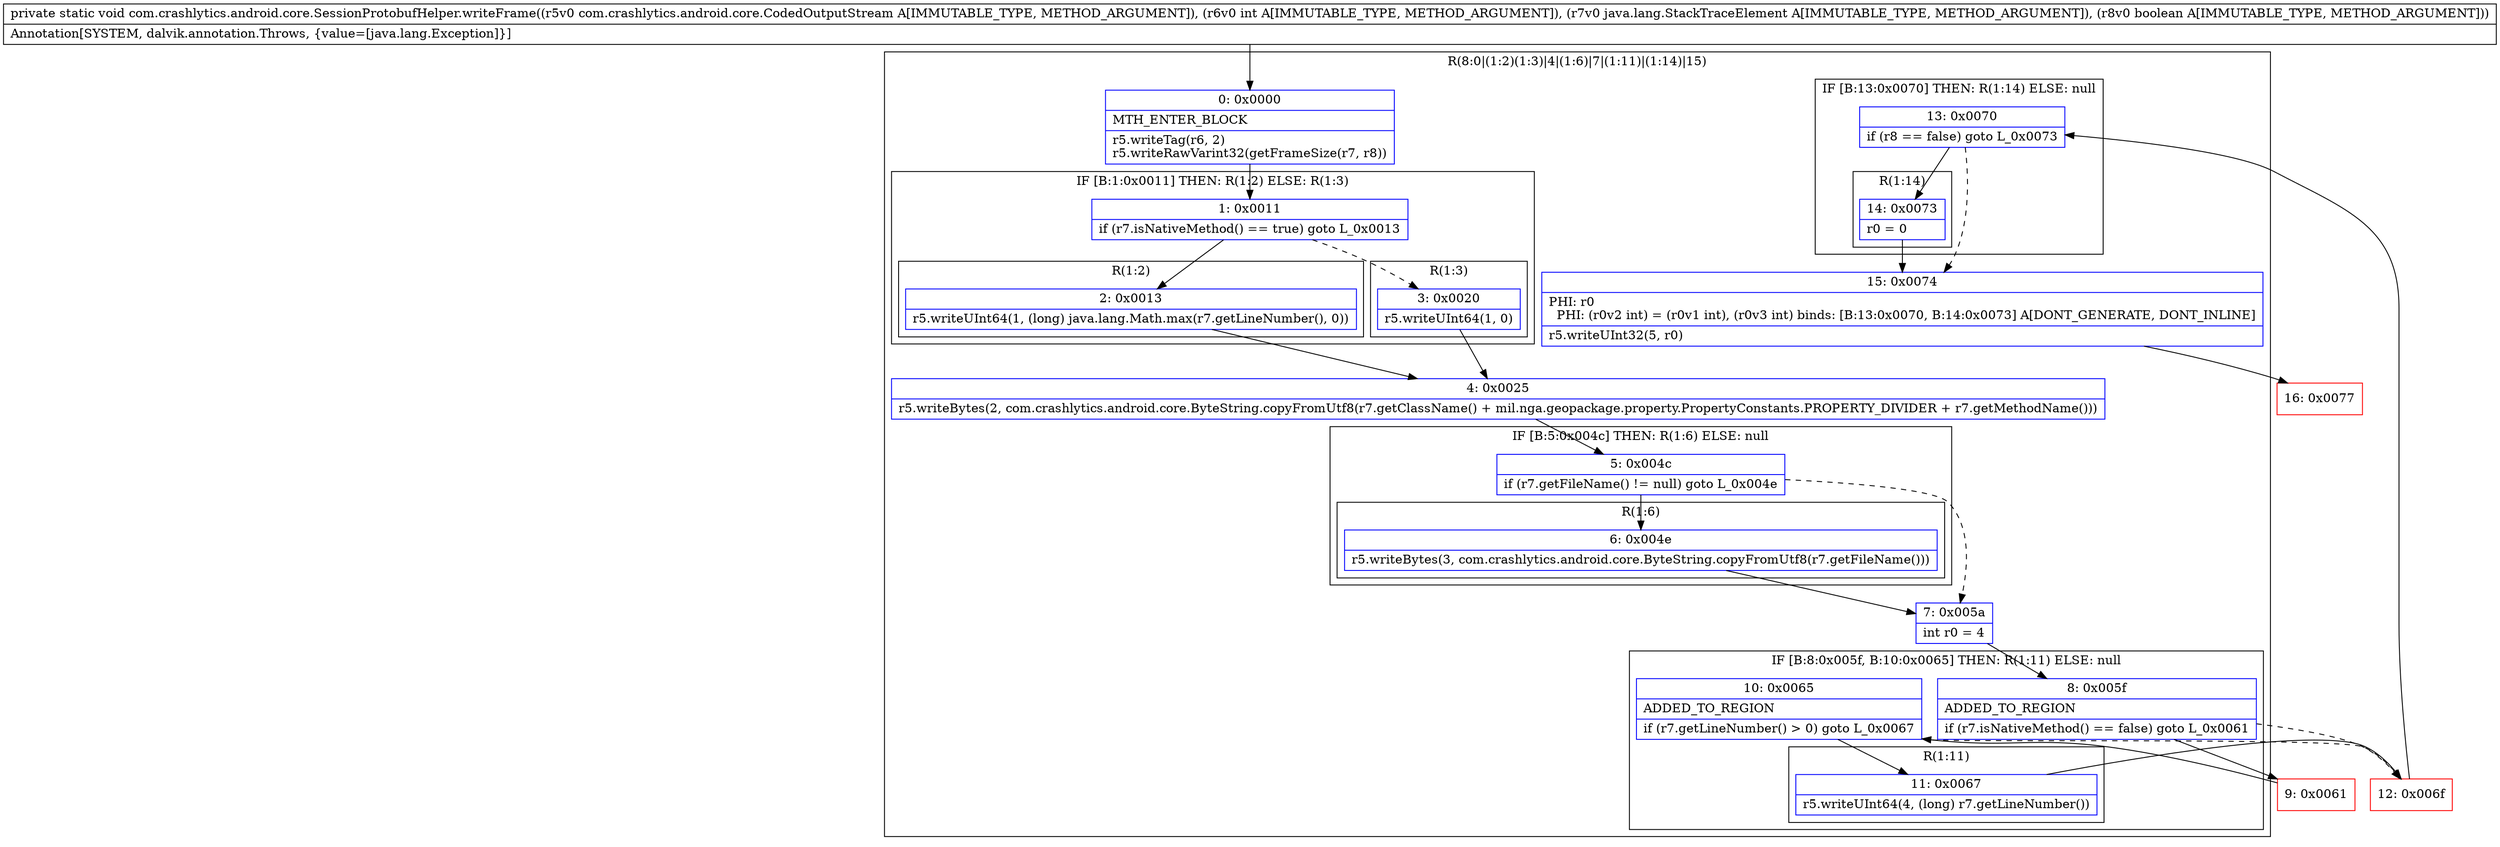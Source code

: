 digraph "CFG forcom.crashlytics.android.core.SessionProtobufHelper.writeFrame(Lcom\/crashlytics\/android\/core\/CodedOutputStream;ILjava\/lang\/StackTraceElement;Z)V" {
subgraph cluster_Region_1506010588 {
label = "R(8:0|(1:2)(1:3)|4|(1:6)|7|(1:11)|(1:14)|15)";
node [shape=record,color=blue];
Node_0 [shape=record,label="{0\:\ 0x0000|MTH_ENTER_BLOCK\l|r5.writeTag(r6, 2)\lr5.writeRawVarint32(getFrameSize(r7, r8))\l}"];
subgraph cluster_IfRegion_1801080702 {
label = "IF [B:1:0x0011] THEN: R(1:2) ELSE: R(1:3)";
node [shape=record,color=blue];
Node_1 [shape=record,label="{1\:\ 0x0011|if (r7.isNativeMethod() == true) goto L_0x0013\l}"];
subgraph cluster_Region_1327722225 {
label = "R(1:2)";
node [shape=record,color=blue];
Node_2 [shape=record,label="{2\:\ 0x0013|r5.writeUInt64(1, (long) java.lang.Math.max(r7.getLineNumber(), 0))\l}"];
}
subgraph cluster_Region_948319772 {
label = "R(1:3)";
node [shape=record,color=blue];
Node_3 [shape=record,label="{3\:\ 0x0020|r5.writeUInt64(1, 0)\l}"];
}
}
Node_4 [shape=record,label="{4\:\ 0x0025|r5.writeBytes(2, com.crashlytics.android.core.ByteString.copyFromUtf8(r7.getClassName() + mil.nga.geopackage.property.PropertyConstants.PROPERTY_DIVIDER + r7.getMethodName()))\l}"];
subgraph cluster_IfRegion_909289695 {
label = "IF [B:5:0x004c] THEN: R(1:6) ELSE: null";
node [shape=record,color=blue];
Node_5 [shape=record,label="{5\:\ 0x004c|if (r7.getFileName() != null) goto L_0x004e\l}"];
subgraph cluster_Region_262807768 {
label = "R(1:6)";
node [shape=record,color=blue];
Node_6 [shape=record,label="{6\:\ 0x004e|r5.writeBytes(3, com.crashlytics.android.core.ByteString.copyFromUtf8(r7.getFileName()))\l}"];
}
}
Node_7 [shape=record,label="{7\:\ 0x005a|int r0 = 4\l}"];
subgraph cluster_IfRegion_1537905466 {
label = "IF [B:8:0x005f, B:10:0x0065] THEN: R(1:11) ELSE: null";
node [shape=record,color=blue];
Node_8 [shape=record,label="{8\:\ 0x005f|ADDED_TO_REGION\l|if (r7.isNativeMethod() == false) goto L_0x0061\l}"];
Node_10 [shape=record,label="{10\:\ 0x0065|ADDED_TO_REGION\l|if (r7.getLineNumber() \> 0) goto L_0x0067\l}"];
subgraph cluster_Region_1377138821 {
label = "R(1:11)";
node [shape=record,color=blue];
Node_11 [shape=record,label="{11\:\ 0x0067|r5.writeUInt64(4, (long) r7.getLineNumber())\l}"];
}
}
subgraph cluster_IfRegion_1900168776 {
label = "IF [B:13:0x0070] THEN: R(1:14) ELSE: null";
node [shape=record,color=blue];
Node_13 [shape=record,label="{13\:\ 0x0070|if (r8 == false) goto L_0x0073\l}"];
subgraph cluster_Region_888044559 {
label = "R(1:14)";
node [shape=record,color=blue];
Node_14 [shape=record,label="{14\:\ 0x0073|r0 = 0\l}"];
}
}
Node_15 [shape=record,label="{15\:\ 0x0074|PHI: r0 \l  PHI: (r0v2 int) = (r0v1 int), (r0v3 int) binds: [B:13:0x0070, B:14:0x0073] A[DONT_GENERATE, DONT_INLINE]\l|r5.writeUInt32(5, r0)\l}"];
}
Node_9 [shape=record,color=red,label="{9\:\ 0x0061}"];
Node_12 [shape=record,color=red,label="{12\:\ 0x006f}"];
Node_16 [shape=record,color=red,label="{16\:\ 0x0077}"];
MethodNode[shape=record,label="{private static void com.crashlytics.android.core.SessionProtobufHelper.writeFrame((r5v0 com.crashlytics.android.core.CodedOutputStream A[IMMUTABLE_TYPE, METHOD_ARGUMENT]), (r6v0 int A[IMMUTABLE_TYPE, METHOD_ARGUMENT]), (r7v0 java.lang.StackTraceElement A[IMMUTABLE_TYPE, METHOD_ARGUMENT]), (r8v0 boolean A[IMMUTABLE_TYPE, METHOD_ARGUMENT]))  | Annotation[SYSTEM, dalvik.annotation.Throws, \{value=[java.lang.Exception]\}]\l}"];
MethodNode -> Node_0;
Node_0 -> Node_1;
Node_1 -> Node_2;
Node_1 -> Node_3[style=dashed];
Node_2 -> Node_4;
Node_3 -> Node_4;
Node_4 -> Node_5;
Node_5 -> Node_6;
Node_5 -> Node_7[style=dashed];
Node_6 -> Node_7;
Node_7 -> Node_8;
Node_8 -> Node_9;
Node_8 -> Node_12[style=dashed];
Node_10 -> Node_11;
Node_10 -> Node_12[style=dashed];
Node_11 -> Node_12;
Node_13 -> Node_14;
Node_13 -> Node_15[style=dashed];
Node_14 -> Node_15;
Node_15 -> Node_16;
Node_9 -> Node_10;
Node_12 -> Node_13;
}

